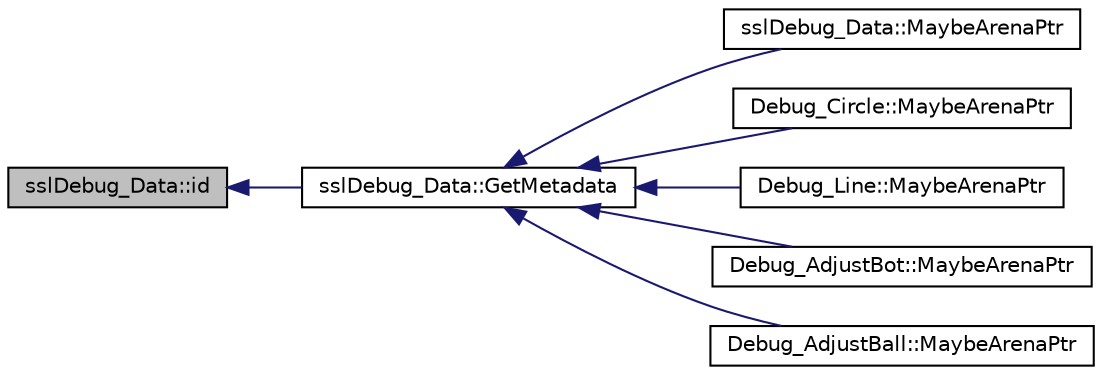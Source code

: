 digraph "sslDebug_Data::id"
{
 // INTERACTIVE_SVG=YES
  edge [fontname="Helvetica",fontsize="10",labelfontname="Helvetica",labelfontsize="10"];
  node [fontname="Helvetica",fontsize="10",shape=record];
  rankdir="LR";
  Node1 [label="sslDebug_Data::id",height=0.2,width=0.4,color="black", fillcolor="grey75", style="filled", fontcolor="black"];
  Node1 -> Node2 [dir="back",color="midnightblue",fontsize="10",style="solid",fontname="Helvetica"];
  Node2 [label="sslDebug_Data::GetMetadata",height=0.2,width=0.4,color="black", fillcolor="white", style="filled",URL="$d4/d17/classssl_debug___data.html#a0c56bd42dc56416e9bd0dd687a2a1bc9"];
  Node2 -> Node3 [dir="back",color="midnightblue",fontsize="10",style="solid",fontname="Helvetica"];
  Node3 [label="sslDebug_Data::MaybeArenaPtr",height=0.2,width=0.4,color="black", fillcolor="white", style="filled",URL="$d4/d17/classssl_debug___data.html#aa8d8e8e0f131010a25015e208fede665"];
  Node2 -> Node4 [dir="back",color="midnightblue",fontsize="10",style="solid",fontname="Helvetica"];
  Node4 [label="Debug_Circle::MaybeArenaPtr",height=0.2,width=0.4,color="black", fillcolor="white", style="filled",URL="$d0/d75/class_debug___circle.html#a7b5ceeb4768c0f0264a6d04f9807b6ac"];
  Node2 -> Node5 [dir="back",color="midnightblue",fontsize="10",style="solid",fontname="Helvetica"];
  Node5 [label="Debug_Line::MaybeArenaPtr",height=0.2,width=0.4,color="black", fillcolor="white", style="filled",URL="$d0/d2a/class_debug___line.html#a6bcb9eb1320cc6c36c3190e6f5897b34"];
  Node2 -> Node6 [dir="back",color="midnightblue",fontsize="10",style="solid",fontname="Helvetica"];
  Node6 [label="Debug_AdjustBot::MaybeArenaPtr",height=0.2,width=0.4,color="black", fillcolor="white", style="filled",URL="$de/dd5/class_debug___adjust_bot.html#ae441f7fe60a8f06cb3e6ed69df0a5e11"];
  Node2 -> Node7 [dir="back",color="midnightblue",fontsize="10",style="solid",fontname="Helvetica"];
  Node7 [label="Debug_AdjustBall::MaybeArenaPtr",height=0.2,width=0.4,color="black", fillcolor="white", style="filled",URL="$d9/d50/class_debug___adjust_ball.html#a53d8a323f12d045abe892af357b9bcfc"];
}
